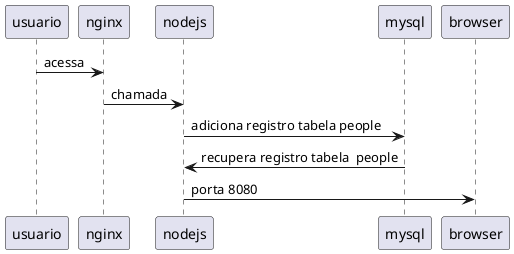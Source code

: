@startuml

usuario -> nginx : acessa
nginx   -> nodejs : chamada
nodejs  -> mysql : adiciona registro tabela people
mysql   -> nodejs : recupera registro tabela  people
nodejs  -> browser : porta 8080


@enduml
